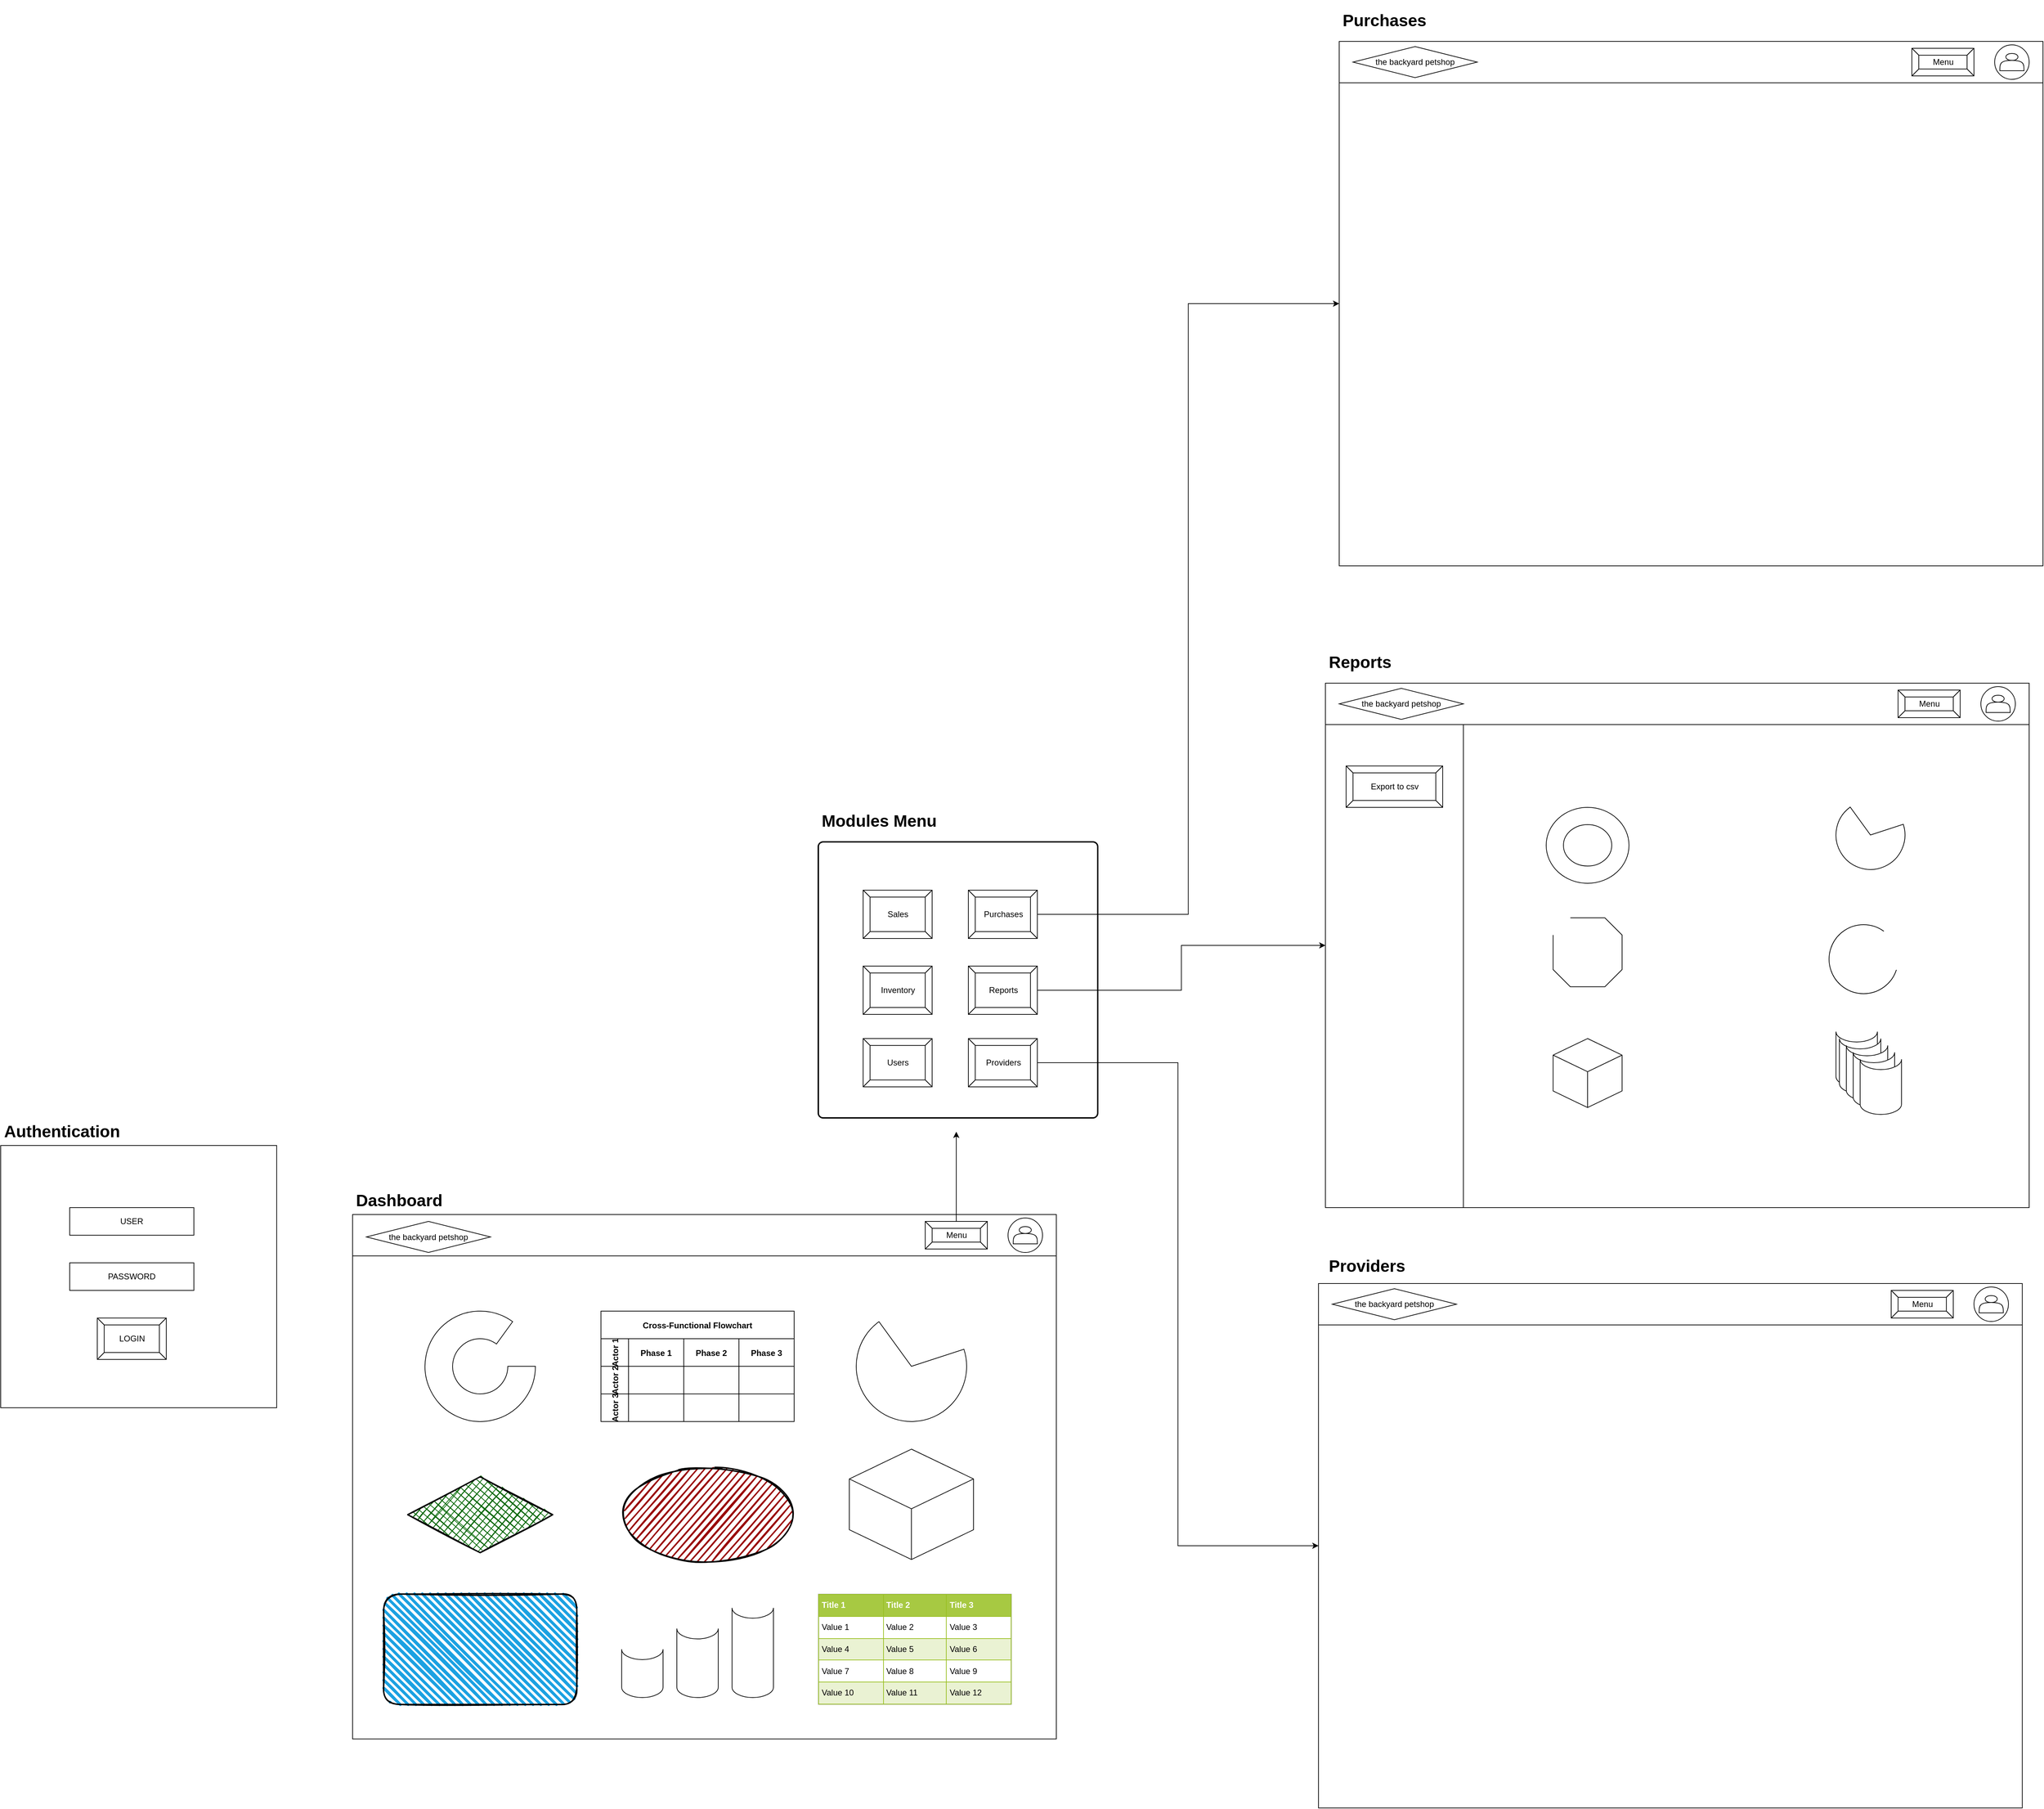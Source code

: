 <mxfile version="20.1.1" type="github">
  <diagram id="YnqQtK5fT6dAKDrcnCmn" name="Page-1">
    <mxGraphModel dx="3145" dy="3925" grid="1" gridSize="10" guides="1" tooltips="1" connect="1" arrows="1" fold="1" page="1" pageScale="1" pageWidth="850" pageHeight="1100" math="0" shadow="0">
      <root>
        <mxCell id="0" />
        <mxCell id="1" parent="0" />
        <mxCell id="ifVMXw7Uef_25uuYWxH6-1" value="" style="rounded=0;whiteSpace=wrap;html=1;" vertex="1" parent="1">
          <mxGeometry x="60" y="60" width="400" height="380" as="geometry" />
        </mxCell>
        <mxCell id="ifVMXw7Uef_25uuYWxH6-3" value="" style="verticalLabelPosition=bottom;verticalAlign=top;html=1;shape=mxgraph.basic.rect;fillColor2=none;strokeWidth=1;size=20;indent=5;" vertex="1" parent="1">
          <mxGeometry x="160" y="150" width="180" height="40" as="geometry" />
        </mxCell>
        <mxCell id="ifVMXw7Uef_25uuYWxH6-4" value="USER" style="text;html=1;strokeColor=none;fillColor=none;align=center;verticalAlign=middle;whiteSpace=wrap;rounded=0;" vertex="1" parent="1">
          <mxGeometry x="160" y="160" width="180" height="20" as="geometry" />
        </mxCell>
        <mxCell id="ifVMXw7Uef_25uuYWxH6-7" value="" style="verticalLabelPosition=bottom;verticalAlign=top;html=1;shape=mxgraph.basic.rect;fillColor2=none;strokeWidth=1;size=20;indent=5;" vertex="1" parent="1">
          <mxGeometry x="160" y="230" width="180" height="40" as="geometry" />
        </mxCell>
        <mxCell id="ifVMXw7Uef_25uuYWxH6-8" value="PASSWORD" style="text;html=1;strokeColor=none;fillColor=none;align=center;verticalAlign=middle;whiteSpace=wrap;rounded=0;" vertex="1" parent="1">
          <mxGeometry x="160" y="240" width="180" height="20" as="geometry" />
        </mxCell>
        <mxCell id="ifVMXw7Uef_25uuYWxH6-10" value="LOGIN" style="labelPosition=center;verticalLabelPosition=middle;align=center;html=1;shape=mxgraph.basic.button;dx=10;" vertex="1" parent="1">
          <mxGeometry x="200" y="310" width="100" height="60" as="geometry" />
        </mxCell>
        <mxCell id="ifVMXw7Uef_25uuYWxH6-11" value="&lt;h1&gt;Authentication&lt;/h1&gt;" style="text;html=1;strokeColor=none;fillColor=none;spacing=5;spacingTop=-20;whiteSpace=wrap;overflow=hidden;rounded=0;" vertex="1" parent="1">
          <mxGeometry x="60" y="20" width="190" height="40" as="geometry" />
        </mxCell>
        <mxCell id="ifVMXw7Uef_25uuYWxH6-13" value="" style="rounded=0;whiteSpace=wrap;html=1;" vertex="1" parent="1">
          <mxGeometry x="570" y="160" width="1020" height="760" as="geometry" />
        </mxCell>
        <mxCell id="ifVMXw7Uef_25uuYWxH6-14" value="" style="rounded=0;whiteSpace=wrap;html=1;" vertex="1" parent="1">
          <mxGeometry x="570" y="160" width="1020" height="60" as="geometry" />
        </mxCell>
        <mxCell id="ifVMXw7Uef_25uuYWxH6-15" value="" style="ellipse;whiteSpace=wrap;html=1;aspect=fixed;" vertex="1" parent="1">
          <mxGeometry x="1520" y="165" width="50" height="50" as="geometry" />
        </mxCell>
        <mxCell id="ifVMXw7Uef_25uuYWxH6-16" value="" style="shape=actor;whiteSpace=wrap;html=1;" vertex="1" parent="1">
          <mxGeometry x="1527.5" y="177.5" width="35" height="25" as="geometry" />
        </mxCell>
        <mxCell id="ifVMXw7Uef_25uuYWxH6-18" style="edgeStyle=orthogonalEdgeStyle;rounded=0;orthogonalLoop=1;jettySize=auto;html=1;" edge="1" parent="1" source="ifVMXw7Uef_25uuYWxH6-17">
          <mxGeometry relative="1" as="geometry">
            <mxPoint x="1445" y="40" as="targetPoint" />
          </mxGeometry>
        </mxCell>
        <mxCell id="ifVMXw7Uef_25uuYWxH6-17" value="Menu" style="labelPosition=center;verticalLabelPosition=middle;align=center;html=1;shape=mxgraph.basic.button;dx=10;" vertex="1" parent="1">
          <mxGeometry x="1400" y="170" width="90" height="40" as="geometry" />
        </mxCell>
        <mxCell id="ifVMXw7Uef_25uuYWxH6-19" value="&lt;h1&gt;Dashboard&lt;/h1&gt;" style="text;html=1;strokeColor=none;fillColor=none;spacing=5;spacingTop=-20;whiteSpace=wrap;overflow=hidden;rounded=0;" vertex="1" parent="1">
          <mxGeometry x="570" y="120" width="190" height="40" as="geometry" />
        </mxCell>
        <mxCell id="ifVMXw7Uef_25uuYWxH6-21" value="Cross-Functional Flowchart" style="shape=table;childLayout=tableLayout;startSize=40;collapsible=0;recursiveResize=0;expand=0;fontStyle=1;" vertex="1" parent="1">
          <mxGeometry x="930" y="300" width="280" height="160" as="geometry" />
        </mxCell>
        <mxCell id="ifVMXw7Uef_25uuYWxH6-22" value="Actor 1" style="shape=tableRow;horizontal=0;startSize=40;swimlaneHead=0;swimlaneBody=0;top=0;left=0;bottom=0;right=0;dropTarget=0;fillColor=none;collapsible=0;recursiveResize=0;expand=0;fontStyle=1;" vertex="1" parent="ifVMXw7Uef_25uuYWxH6-21">
          <mxGeometry y="40" width="280" height="40" as="geometry" />
        </mxCell>
        <mxCell id="ifVMXw7Uef_25uuYWxH6-23" value="Phase 1" style="swimlane;swimlaneHead=0;swimlaneBody=0;fontStyle=0;connectable=0;fillColor=none;startSize=40;collapsible=0;recursiveResize=0;expand=0;fontStyle=1;" vertex="1" parent="ifVMXw7Uef_25uuYWxH6-22">
          <mxGeometry x="40" width="80" height="40" as="geometry">
            <mxRectangle width="80" height="40" as="alternateBounds" />
          </mxGeometry>
        </mxCell>
        <mxCell id="ifVMXw7Uef_25uuYWxH6-24" value="Phase 2" style="swimlane;swimlaneHead=0;swimlaneBody=0;fontStyle=0;connectable=0;fillColor=none;startSize=40;collapsible=0;recursiveResize=0;expand=0;fontStyle=1;" vertex="1" parent="ifVMXw7Uef_25uuYWxH6-22">
          <mxGeometry x="120" width="80" height="40" as="geometry">
            <mxRectangle width="80" height="40" as="alternateBounds" />
          </mxGeometry>
        </mxCell>
        <mxCell id="ifVMXw7Uef_25uuYWxH6-25" value="Phase 3" style="swimlane;swimlaneHead=0;swimlaneBody=0;fontStyle=0;connectable=0;fillColor=none;startSize=40;collapsible=0;recursiveResize=0;expand=0;fontStyle=1;" vertex="1" parent="ifVMXw7Uef_25uuYWxH6-22">
          <mxGeometry x="200" width="80" height="40" as="geometry">
            <mxRectangle width="80" height="40" as="alternateBounds" />
          </mxGeometry>
        </mxCell>
        <mxCell id="ifVMXw7Uef_25uuYWxH6-26" value="Actor 2" style="shape=tableRow;horizontal=0;startSize=40;swimlaneHead=0;swimlaneBody=0;top=0;left=0;bottom=0;right=0;dropTarget=0;fillColor=none;collapsible=0;recursiveResize=0;expand=0;fontStyle=1;" vertex="1" parent="ifVMXw7Uef_25uuYWxH6-21">
          <mxGeometry y="80" width="280" height="40" as="geometry" />
        </mxCell>
        <mxCell id="ifVMXw7Uef_25uuYWxH6-27" value="" style="swimlane;swimlaneHead=0;swimlaneBody=0;fontStyle=0;connectable=0;fillColor=none;startSize=0;collapsible=0;recursiveResize=0;expand=0;fontStyle=1;" vertex="1" parent="ifVMXw7Uef_25uuYWxH6-26">
          <mxGeometry x="40" width="80" height="40" as="geometry">
            <mxRectangle width="80" height="40" as="alternateBounds" />
          </mxGeometry>
        </mxCell>
        <mxCell id="ifVMXw7Uef_25uuYWxH6-28" value="" style="swimlane;swimlaneHead=0;swimlaneBody=0;fontStyle=0;connectable=0;fillColor=none;startSize=0;collapsible=0;recursiveResize=0;expand=0;fontStyle=1;" vertex="1" parent="ifVMXw7Uef_25uuYWxH6-26">
          <mxGeometry x="120" width="80" height="40" as="geometry">
            <mxRectangle width="80" height="40" as="alternateBounds" />
          </mxGeometry>
        </mxCell>
        <mxCell id="ifVMXw7Uef_25uuYWxH6-29" value="" style="swimlane;swimlaneHead=0;swimlaneBody=0;fontStyle=0;connectable=0;fillColor=none;startSize=0;collapsible=0;recursiveResize=0;expand=0;fontStyle=1;" vertex="1" parent="ifVMXw7Uef_25uuYWxH6-26">
          <mxGeometry x="200" width="80" height="40" as="geometry">
            <mxRectangle width="80" height="40" as="alternateBounds" />
          </mxGeometry>
        </mxCell>
        <mxCell id="ifVMXw7Uef_25uuYWxH6-30" value="Actor 3" style="shape=tableRow;horizontal=0;startSize=40;swimlaneHead=0;swimlaneBody=0;top=0;left=0;bottom=0;right=0;dropTarget=0;fillColor=none;collapsible=0;recursiveResize=0;expand=0;fontStyle=1;" vertex="1" parent="ifVMXw7Uef_25uuYWxH6-21">
          <mxGeometry y="120" width="280" height="40" as="geometry" />
        </mxCell>
        <mxCell id="ifVMXw7Uef_25uuYWxH6-31" value="" style="swimlane;swimlaneHead=0;swimlaneBody=0;fontStyle=0;connectable=0;fillColor=none;startSize=0;collapsible=0;recursiveResize=0;expand=0;fontStyle=1;" vertex="1" parent="ifVMXw7Uef_25uuYWxH6-30">
          <mxGeometry x="40" width="80" height="40" as="geometry">
            <mxRectangle width="80" height="40" as="alternateBounds" />
          </mxGeometry>
        </mxCell>
        <mxCell id="ifVMXw7Uef_25uuYWxH6-32" value="" style="swimlane;swimlaneHead=0;swimlaneBody=0;fontStyle=0;connectable=0;fillColor=none;startSize=0;collapsible=0;recursiveResize=0;expand=0;fontStyle=1;" vertex="1" parent="ifVMXw7Uef_25uuYWxH6-30">
          <mxGeometry x="120" width="80" height="40" as="geometry">
            <mxRectangle width="80" height="40" as="alternateBounds" />
          </mxGeometry>
        </mxCell>
        <mxCell id="ifVMXw7Uef_25uuYWxH6-33" value="" style="swimlane;swimlaneHead=0;swimlaneBody=0;fontStyle=0;connectable=0;fillColor=none;startSize=0;collapsible=0;recursiveResize=0;expand=0;fontStyle=1;" vertex="1" parent="ifVMXw7Uef_25uuYWxH6-30">
          <mxGeometry x="200" width="80" height="40" as="geometry">
            <mxRectangle width="80" height="40" as="alternateBounds" />
          </mxGeometry>
        </mxCell>
        <mxCell id="ifVMXw7Uef_25uuYWxH6-35" value="" style="rounded=1;whiteSpace=wrap;html=1;strokeWidth=2;fillWeight=4;hachureGap=8;hachureAngle=45;fillColor=#1ba1e2;sketch=1;" vertex="1" parent="1">
          <mxGeometry x="615" y="710" width="280" height="160" as="geometry" />
        </mxCell>
        <mxCell id="ifVMXw7Uef_25uuYWxH6-49" value="&lt;table border=&quot;1&quot; width=&quot;100%&quot; height=&quot;100%&quot; cellpadding=&quot;4&quot; style=&quot;width:100%;height:100%;border-collapse:collapse;&quot;&gt;&lt;tr style=&quot;background-color:#A7C942;color:#ffffff;border:1px solid #98bf21;&quot;&gt;&lt;th align=&quot;left&quot;&gt;Title 1&lt;/th&gt;&lt;th align=&quot;left&quot;&gt;Title 2&lt;/th&gt;&lt;th align=&quot;left&quot;&gt;Title 3&lt;/th&gt;&lt;/tr&gt;&lt;tr style=&quot;border:1px solid #98bf21;&quot;&gt;&lt;td&gt;Value 1&lt;/td&gt;&lt;td&gt;Value 2&lt;/td&gt;&lt;td&gt;Value 3&lt;/td&gt;&lt;/tr&gt;&lt;tr style=&quot;background-color:#EAF2D3;border:1px solid #98bf21;&quot;&gt;&lt;td&gt;Value 4&lt;/td&gt;&lt;td&gt;Value 5&lt;/td&gt;&lt;td&gt;Value 6&lt;/td&gt;&lt;/tr&gt;&lt;tr style=&quot;border:1px solid #98bf21;&quot;&gt;&lt;td&gt;Value 7&lt;/td&gt;&lt;td&gt;Value 8&lt;/td&gt;&lt;td&gt;Value 9&lt;/td&gt;&lt;/tr&gt;&lt;tr style=&quot;background-color:#EAF2D3;border:1px solid #98bf21;&quot;&gt;&lt;td&gt;Value 10&lt;/td&gt;&lt;td&gt;Value 11&lt;/td&gt;&lt;td&gt;Value 12&lt;/td&gt;&lt;/tr&gt;&lt;/table&gt;" style="text;html=1;strokeColor=#c0c0c0;fillColor=#ffffff;overflow=fill;rounded=0;" vertex="1" parent="1">
          <mxGeometry x="1245" y="710" width="280" height="160" as="geometry" />
        </mxCell>
        <mxCell id="ifVMXw7Uef_25uuYWxH6-50" value="" style="rhombus;whiteSpace=wrap;html=1;strokeWidth=2;fillWeight=-1;hachureGap=8;fillStyle=cross-hatch;fillColor=#006600;sketch=1;" vertex="1" parent="1">
          <mxGeometry x="650" y="540" width="210" height="110" as="geometry" />
        </mxCell>
        <mxCell id="ifVMXw7Uef_25uuYWxH6-51" value="" style="ellipse;whiteSpace=wrap;html=1;strokeWidth=2;fillWeight=2;hachureGap=8;fillColor=#990000;fillStyle=dots;sketch=1;" vertex="1" parent="1">
          <mxGeometry x="960" y="525" width="250" height="140" as="geometry" />
        </mxCell>
        <mxCell id="ifVMXw7Uef_25uuYWxH6-52" value="" style="html=1;whiteSpace=wrap;shape=isoCube2;backgroundOutline=1;isoAngle=15;" vertex="1" parent="1">
          <mxGeometry x="1290" y="500" width="180" height="160" as="geometry" />
        </mxCell>
        <mxCell id="ifVMXw7Uef_25uuYWxH6-53" value="the backyard petshop" style="shape=rhombus;perimeter=rhombusPerimeter;whiteSpace=wrap;html=1;align=center;" vertex="1" parent="1">
          <mxGeometry x="590" y="170" width="180" height="45" as="geometry" />
        </mxCell>
        <mxCell id="ifVMXw7Uef_25uuYWxH6-54" value="" style="rounded=1;whiteSpace=wrap;html=1;absoluteArcSize=1;arcSize=14;strokeWidth=2;" vertex="1" parent="1">
          <mxGeometry x="1245" y="-380" width="405" height="400" as="geometry" />
        </mxCell>
        <mxCell id="ifVMXw7Uef_25uuYWxH6-55" value="&lt;h1&gt;Modules Menu&lt;/h1&gt;" style="text;html=1;strokeColor=none;fillColor=none;spacing=5;spacingTop=-20;whiteSpace=wrap;overflow=hidden;rounded=0;" vertex="1" parent="1">
          <mxGeometry x="1245" y="-430" width="190" height="40" as="geometry" />
        </mxCell>
        <mxCell id="ifVMXw7Uef_25uuYWxH6-56" value="Sales" style="labelPosition=center;verticalLabelPosition=middle;align=center;html=1;shape=mxgraph.basic.button;dx=10;" vertex="1" parent="1">
          <mxGeometry x="1310" y="-310" width="100" height="70" as="geometry" />
        </mxCell>
        <mxCell id="ifVMXw7Uef_25uuYWxH6-77" style="edgeStyle=orthogonalEdgeStyle;rounded=0;orthogonalLoop=1;jettySize=auto;html=1;entryX=0;entryY=0.5;entryDx=0;entryDy=0;" edge="1" parent="1" source="ifVMXw7Uef_25uuYWxH6-58" target="ifVMXw7Uef_25uuYWxH6-71">
          <mxGeometry relative="1" as="geometry" />
        </mxCell>
        <mxCell id="ifVMXw7Uef_25uuYWxH6-58" value="Reports" style="labelPosition=center;verticalLabelPosition=middle;align=center;html=1;shape=mxgraph.basic.button;dx=10;" vertex="1" parent="1">
          <mxGeometry x="1462.5" y="-200" width="100" height="70" as="geometry" />
        </mxCell>
        <mxCell id="ifVMXw7Uef_25uuYWxH6-93" style="edgeStyle=orthogonalEdgeStyle;rounded=0;orthogonalLoop=1;jettySize=auto;html=1;entryX=0;entryY=0.5;entryDx=0;entryDy=0;" edge="1" parent="1" source="ifVMXw7Uef_25uuYWxH6-59" target="ifVMXw7Uef_25uuYWxH6-85">
          <mxGeometry relative="1" as="geometry" />
        </mxCell>
        <mxCell id="ifVMXw7Uef_25uuYWxH6-59" value="Purchases" style="labelPosition=center;verticalLabelPosition=middle;align=center;html=1;shape=mxgraph.basic.button;dx=10;" vertex="1" parent="1">
          <mxGeometry x="1462.5" y="-310" width="100" height="70" as="geometry" />
        </mxCell>
        <mxCell id="ifVMXw7Uef_25uuYWxH6-60" value="Inventory" style="labelPosition=center;verticalLabelPosition=middle;align=center;html=1;shape=mxgraph.basic.button;dx=10;" vertex="1" parent="1">
          <mxGeometry x="1310" y="-200" width="100" height="70" as="geometry" />
        </mxCell>
        <mxCell id="ifVMXw7Uef_25uuYWxH6-61" value="Users" style="labelPosition=center;verticalLabelPosition=middle;align=center;html=1;shape=mxgraph.basic.button;dx=10;" vertex="1" parent="1">
          <mxGeometry x="1310" y="-95" width="100" height="70" as="geometry" />
        </mxCell>
        <mxCell id="ifVMXw7Uef_25uuYWxH6-94" style="edgeStyle=orthogonalEdgeStyle;rounded=0;orthogonalLoop=1;jettySize=auto;html=1;entryX=0;entryY=0.5;entryDx=0;entryDy=0;" edge="1" parent="1" source="ifVMXw7Uef_25uuYWxH6-62" target="ifVMXw7Uef_25uuYWxH6-79">
          <mxGeometry relative="1" as="geometry" />
        </mxCell>
        <mxCell id="ifVMXw7Uef_25uuYWxH6-62" value="Providers" style="labelPosition=center;verticalLabelPosition=middle;align=center;html=1;shape=mxgraph.basic.button;dx=10;" vertex="1" parent="1">
          <mxGeometry x="1462.5" y="-95" width="100" height="70" as="geometry" />
        </mxCell>
        <mxCell id="ifVMXw7Uef_25uuYWxH6-63" value="" style="verticalLabelPosition=bottom;verticalAlign=top;html=1;shape=mxgraph.basic.partConcEllipse;startAngle=0.25;endAngle=0.1;arcWidth=0.5;" vertex="1" parent="1">
          <mxGeometry x="675" y="300" width="160" height="160" as="geometry" />
        </mxCell>
        <mxCell id="ifVMXw7Uef_25uuYWxH6-64" value="" style="verticalLabelPosition=bottom;verticalAlign=top;html=1;shape=mxgraph.basic.pie;startAngle=0.2;endAngle=0.9;" vertex="1" parent="1">
          <mxGeometry x="1300" y="300" width="160" height="160" as="geometry" />
        </mxCell>
        <mxCell id="ifVMXw7Uef_25uuYWxH6-65" value="" style="shape=cylinder3;whiteSpace=wrap;html=1;boundedLbl=1;backgroundOutline=1;size=15;lid=0;" vertex="1" parent="1">
          <mxGeometry x="960" y="790" width="60" height="70" as="geometry" />
        </mxCell>
        <mxCell id="ifVMXw7Uef_25uuYWxH6-67" value="" style="shape=cylinder3;whiteSpace=wrap;html=1;boundedLbl=1;backgroundOutline=1;size=15;lid=0;" vertex="1" parent="1">
          <mxGeometry x="1040" y="760" width="60" height="100" as="geometry" />
        </mxCell>
        <mxCell id="ifVMXw7Uef_25uuYWxH6-68" value="" style="shape=cylinder3;whiteSpace=wrap;html=1;boundedLbl=1;backgroundOutline=1;size=15;lid=0;" vertex="1" parent="1">
          <mxGeometry x="1120" y="730" width="60" height="130" as="geometry" />
        </mxCell>
        <mxCell id="ifVMXw7Uef_25uuYWxH6-71" value="" style="rounded=0;whiteSpace=wrap;html=1;" vertex="1" parent="1">
          <mxGeometry x="1980" y="-610" width="1020" height="760" as="geometry" />
        </mxCell>
        <mxCell id="ifVMXw7Uef_25uuYWxH6-72" value="" style="rounded=0;whiteSpace=wrap;html=1;" vertex="1" parent="1">
          <mxGeometry x="1980" y="-610" width="1020" height="60" as="geometry" />
        </mxCell>
        <mxCell id="ifVMXw7Uef_25uuYWxH6-73" value="" style="ellipse;whiteSpace=wrap;html=1;aspect=fixed;" vertex="1" parent="1">
          <mxGeometry x="2930" y="-605" width="50" height="50" as="geometry" />
        </mxCell>
        <mxCell id="ifVMXw7Uef_25uuYWxH6-74" value="Menu" style="labelPosition=center;verticalLabelPosition=middle;align=center;html=1;shape=mxgraph.basic.button;dx=10;" vertex="1" parent="1">
          <mxGeometry x="2810" y="-600" width="90" height="40" as="geometry" />
        </mxCell>
        <mxCell id="ifVMXw7Uef_25uuYWxH6-75" value="" style="shape=actor;whiteSpace=wrap;html=1;" vertex="1" parent="1">
          <mxGeometry x="2937.5" y="-592.5" width="35" height="25" as="geometry" />
        </mxCell>
        <mxCell id="ifVMXw7Uef_25uuYWxH6-76" value="&lt;h1&gt;Reports&lt;/h1&gt;" style="text;html=1;strokeColor=none;fillColor=none;spacing=5;spacingTop=-20;whiteSpace=wrap;overflow=hidden;rounded=0;" vertex="1" parent="1">
          <mxGeometry x="1980" y="-660" width="190" height="40" as="geometry" />
        </mxCell>
        <mxCell id="ifVMXw7Uef_25uuYWxH6-78" value="the backyard petshop" style="shape=rhombus;perimeter=rhombusPerimeter;whiteSpace=wrap;html=1;align=center;" vertex="1" parent="1">
          <mxGeometry x="2000" y="-602.5" width="180" height="45" as="geometry" />
        </mxCell>
        <mxCell id="ifVMXw7Uef_25uuYWxH6-79" value="" style="rounded=0;whiteSpace=wrap;html=1;" vertex="1" parent="1">
          <mxGeometry x="1970" y="260" width="1020" height="760" as="geometry" />
        </mxCell>
        <mxCell id="ifVMXw7Uef_25uuYWxH6-80" value="" style="rounded=0;whiteSpace=wrap;html=1;" vertex="1" parent="1">
          <mxGeometry x="1970" y="260" width="1020" height="60" as="geometry" />
        </mxCell>
        <mxCell id="ifVMXw7Uef_25uuYWxH6-81" value="" style="ellipse;whiteSpace=wrap;html=1;aspect=fixed;" vertex="1" parent="1">
          <mxGeometry x="2920" y="265" width="50" height="50" as="geometry" />
        </mxCell>
        <mxCell id="ifVMXw7Uef_25uuYWxH6-82" value="Menu" style="labelPosition=center;verticalLabelPosition=middle;align=center;html=1;shape=mxgraph.basic.button;dx=10;" vertex="1" parent="1">
          <mxGeometry x="2800" y="270" width="90" height="40" as="geometry" />
        </mxCell>
        <mxCell id="ifVMXw7Uef_25uuYWxH6-83" value="" style="shape=actor;whiteSpace=wrap;html=1;" vertex="1" parent="1">
          <mxGeometry x="2927.5" y="277.5" width="35" height="25" as="geometry" />
        </mxCell>
        <mxCell id="ifVMXw7Uef_25uuYWxH6-84" value="the backyard petshop" style="shape=rhombus;perimeter=rhombusPerimeter;whiteSpace=wrap;html=1;align=center;" vertex="1" parent="1">
          <mxGeometry x="1990" y="267.5" width="180" height="45" as="geometry" />
        </mxCell>
        <mxCell id="ifVMXw7Uef_25uuYWxH6-85" value="" style="rounded=0;whiteSpace=wrap;html=1;" vertex="1" parent="1">
          <mxGeometry x="2000" y="-1540" width="1020" height="760" as="geometry" />
        </mxCell>
        <mxCell id="ifVMXw7Uef_25uuYWxH6-86" value="" style="rounded=0;whiteSpace=wrap;html=1;" vertex="1" parent="1">
          <mxGeometry x="2000" y="-1540" width="1020" height="60" as="geometry" />
        </mxCell>
        <mxCell id="ifVMXw7Uef_25uuYWxH6-87" value="" style="ellipse;whiteSpace=wrap;html=1;aspect=fixed;" vertex="1" parent="1">
          <mxGeometry x="2950" y="-1535" width="50" height="50" as="geometry" />
        </mxCell>
        <mxCell id="ifVMXw7Uef_25uuYWxH6-88" value="Menu" style="labelPosition=center;verticalLabelPosition=middle;align=center;html=1;shape=mxgraph.basic.button;dx=10;" vertex="1" parent="1">
          <mxGeometry x="2830" y="-1530" width="90" height="40" as="geometry" />
        </mxCell>
        <mxCell id="ifVMXw7Uef_25uuYWxH6-89" value="" style="shape=actor;whiteSpace=wrap;html=1;" vertex="1" parent="1">
          <mxGeometry x="2957.5" y="-1522.5" width="35" height="25" as="geometry" />
        </mxCell>
        <mxCell id="ifVMXw7Uef_25uuYWxH6-90" value="the backyard petshop" style="shape=rhombus;perimeter=rhombusPerimeter;whiteSpace=wrap;html=1;align=center;" vertex="1" parent="1">
          <mxGeometry x="2020" y="-1532.5" width="180" height="45" as="geometry" />
        </mxCell>
        <mxCell id="ifVMXw7Uef_25uuYWxH6-91" value="&lt;h1&gt;Providers&lt;/h1&gt;" style="text;html=1;strokeColor=none;fillColor=none;spacing=5;spacingTop=-20;whiteSpace=wrap;overflow=hidden;rounded=0;" vertex="1" parent="1">
          <mxGeometry x="1980" y="215" width="190" height="40" as="geometry" />
        </mxCell>
        <mxCell id="ifVMXw7Uef_25uuYWxH6-92" value="&lt;h1&gt;Purchases&lt;/h1&gt;" style="text;html=1;strokeColor=none;fillColor=none;spacing=5;spacingTop=-20;whiteSpace=wrap;overflow=hidden;rounded=0;" vertex="1" parent="1">
          <mxGeometry x="2000" y="-1590" width="190" height="40" as="geometry" />
        </mxCell>
        <mxCell id="ifVMXw7Uef_25uuYWxH6-96" value="" style="verticalLabelPosition=bottom;verticalAlign=top;html=1;shape=mxgraph.basic.rect;fillColor2=none;strokeWidth=1;size=20;indent=5;" vertex="1" parent="1">
          <mxGeometry x="1980" y="-550" width="200" height="700" as="geometry" />
        </mxCell>
        <mxCell id="ifVMXw7Uef_25uuYWxH6-95" value="Export to csv" style="labelPosition=center;verticalLabelPosition=middle;align=center;html=1;shape=mxgraph.basic.button;dx=10;" vertex="1" parent="1">
          <mxGeometry x="2010" y="-490" width="140" height="60" as="geometry" />
        </mxCell>
        <mxCell id="ifVMXw7Uef_25uuYWxH6-97" value="" style="verticalLabelPosition=bottom;verticalAlign=top;html=1;shape=mxgraph.basic.donut;dx=25;" vertex="1" parent="1">
          <mxGeometry x="2300" y="-430" width="120" height="110" as="geometry" />
        </mxCell>
        <mxCell id="ifVMXw7Uef_25uuYWxH6-98" value="" style="verticalLabelPosition=bottom;verticalAlign=top;html=1;shape=mxgraph.basic.polygon;polyCoords=[[0.25,0],[0.75,0],[1,0.25],[1,0.75],[0.75,1],[0.25,1],[0,0.75],[0,0.25]];polyline=1;fillColor=none;" vertex="1" parent="1">
          <mxGeometry x="2310" y="-270" width="100" height="100" as="geometry" />
        </mxCell>
        <mxCell id="ifVMXw7Uef_25uuYWxH6-99" value="" style="whiteSpace=wrap;html=1;shape=mxgraph.basic.isocube;isoAngle=15;" vertex="1" parent="1">
          <mxGeometry x="2310" y="-95" width="100" height="100" as="geometry" />
        </mxCell>
        <mxCell id="ifVMXw7Uef_25uuYWxH6-100" value="" style="verticalLabelPosition=bottom;verticalAlign=top;html=1;shape=mxgraph.basic.arc;startAngle=0.3;endAngle=0.1;" vertex="1" parent="1">
          <mxGeometry x="2710" y="-260" width="100" height="100" as="geometry" />
        </mxCell>
        <mxCell id="ifVMXw7Uef_25uuYWxH6-101" value="" style="verticalLabelPosition=bottom;verticalAlign=top;html=1;shape=mxgraph.basic.pie;startAngle=0.2;endAngle=0.9;" vertex="1" parent="1">
          <mxGeometry x="2720" y="-440" width="100" height="100" as="geometry" />
        </mxCell>
        <mxCell id="ifVMXw7Uef_25uuYWxH6-103" value="" style="shape=cylinder3;whiteSpace=wrap;html=1;boundedLbl=1;backgroundOutline=1;size=15;lid=0;" vertex="1" parent="1">
          <mxGeometry x="2720" y="-105" width="60" height="80" as="geometry" />
        </mxCell>
        <mxCell id="ifVMXw7Uef_25uuYWxH6-104" value="" style="shape=cylinder3;whiteSpace=wrap;html=1;boundedLbl=1;backgroundOutline=1;size=15;lid=0;" vertex="1" parent="1">
          <mxGeometry x="2725" y="-95" width="60" height="80" as="geometry" />
        </mxCell>
        <mxCell id="ifVMXw7Uef_25uuYWxH6-105" value="" style="shape=cylinder3;whiteSpace=wrap;html=1;boundedLbl=1;backgroundOutline=1;size=15;lid=0;" vertex="1" parent="1">
          <mxGeometry x="2735" y="-85" width="60" height="80" as="geometry" />
        </mxCell>
        <mxCell id="ifVMXw7Uef_25uuYWxH6-106" value="" style="shape=cylinder3;whiteSpace=wrap;html=1;boundedLbl=1;backgroundOutline=1;size=15;lid=0;" vertex="1" parent="1">
          <mxGeometry x="2745" y="-75" width="60" height="80" as="geometry" />
        </mxCell>
        <mxCell id="ifVMXw7Uef_25uuYWxH6-107" value="" style="shape=cylinder3;whiteSpace=wrap;html=1;boundedLbl=1;backgroundOutline=1;size=15;lid=0;" vertex="1" parent="1">
          <mxGeometry x="2755" y="-65" width="60" height="80" as="geometry" />
        </mxCell>
      </root>
    </mxGraphModel>
  </diagram>
</mxfile>
